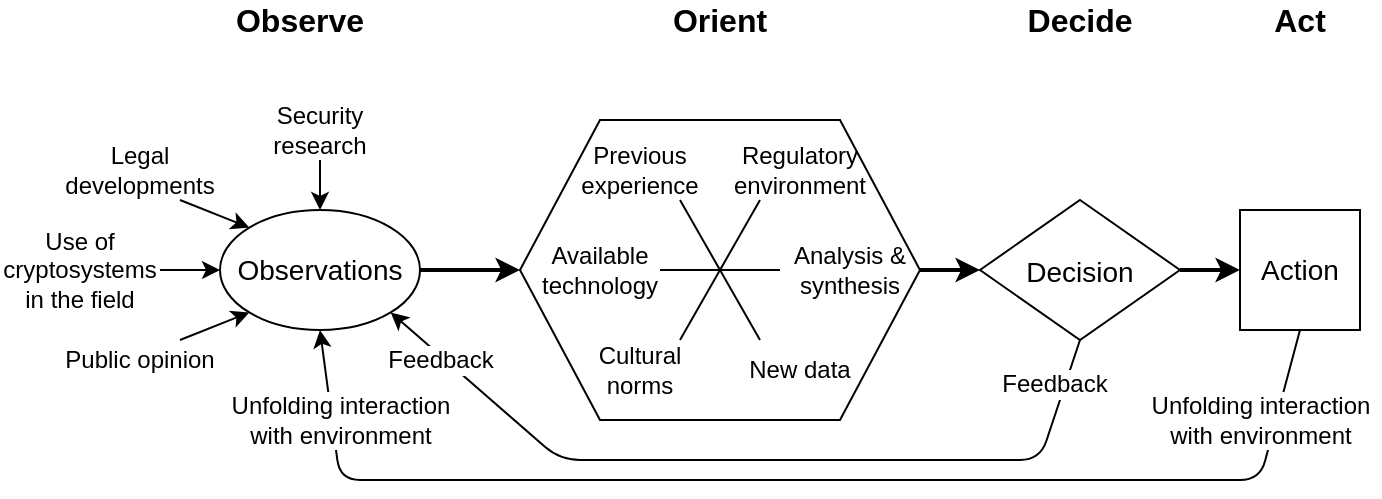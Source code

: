 <mxfile version="13.7.9" type="device"><diagram id="HVAMdCWFJP8L4cUW8Vpn" name="Page-1"><mxGraphModel dx="544" dy="288" grid="1" gridSize="10" guides="1" tooltips="1" connect="1" arrows="1" fold="1" page="1" pageScale="1" pageWidth="850" pageHeight="1100" math="0" shadow="0"><root><mxCell id="0"/><mxCell id="1" parent="0"/><mxCell id="NmX_NDQQ8Z_-BuitTcs1-1" value="Observations" style="ellipse;whiteSpace=wrap;html=1;fontSize=14;" parent="1" vertex="1"><mxGeometry x="140" y="155" width="100" height="60" as="geometry"/></mxCell><mxCell id="NmX_NDQQ8Z_-BuitTcs1-2" value="Observe" style="text;html=1;strokeColor=none;fillColor=none;align=center;verticalAlign=middle;whiteSpace=wrap;rounded=0;fontSize=16;fontStyle=1" parent="1" vertex="1"><mxGeometry x="140" y="50" width="80" height="20" as="geometry"/></mxCell><mxCell id="NmX_NDQQ8Z_-BuitTcs1-3" value="Orient" style="text;html=1;strokeColor=none;fillColor=none;align=center;verticalAlign=middle;whiteSpace=wrap;rounded=0;fontSize=16;fontStyle=1" parent="1" vertex="1"><mxGeometry x="350" y="50" width="80" height="20" as="geometry"/></mxCell><mxCell id="NmX_NDQQ8Z_-BuitTcs1-4" value="Decide" style="text;html=1;strokeColor=none;fillColor=none;align=center;verticalAlign=middle;whiteSpace=wrap;rounded=0;fontSize=16;fontStyle=1" parent="1" vertex="1"><mxGeometry x="530" y="50" width="80" height="20" as="geometry"/></mxCell><mxCell id="NmX_NDQQ8Z_-BuitTcs1-5" value="Act" style="text;html=1;strokeColor=none;fillColor=none;align=center;verticalAlign=middle;whiteSpace=wrap;rounded=0;fontSize=16;fontStyle=1" parent="1" vertex="1"><mxGeometry x="640" y="50" width="80" height="20" as="geometry"/></mxCell><mxCell id="NmX_NDQQ8Z_-BuitTcs1-11" style="edgeStyle=orthogonalEdgeStyle;rounded=0;orthogonalLoop=1;jettySize=auto;html=1;exitX=1;exitY=0.5;exitDx=0;exitDy=0;entryX=0;entryY=0.5;entryDx=0;entryDy=0;strokeWidth=2;fontSize=14;" parent="1" source="NmX_NDQQ8Z_-BuitTcs1-6" target="NmX_NDQQ8Z_-BuitTcs1-7" edge="1"><mxGeometry relative="1" as="geometry"/></mxCell><mxCell id="NmX_NDQQ8Z_-BuitTcs1-6" value="&lt;font style=&quot;font-size: 14px&quot;&gt;Decision&lt;/font&gt;" style="rhombus;whiteSpace=wrap;html=1;fontSize=16;" parent="1" vertex="1"><mxGeometry x="520" y="150" width="100" height="70" as="geometry"/></mxCell><mxCell id="NmX_NDQQ8Z_-BuitTcs1-7" value="Action" style="whiteSpace=wrap;html=1;aspect=fixed;fontSize=14;" parent="1" vertex="1"><mxGeometry x="650" y="155" width="60" height="60" as="geometry"/></mxCell><mxCell id="NmX_NDQQ8Z_-BuitTcs1-8" value="" style="shape=hexagon;perimeter=hexagonPerimeter2;whiteSpace=wrap;html=1;fixedSize=1;fontSize=14;size=40;" parent="1" vertex="1"><mxGeometry x="290" y="110" width="200" height="150" as="geometry"/></mxCell><mxCell id="NmX_NDQQ8Z_-BuitTcs1-9" value="" style="endArrow=classic;html=1;fontSize=14;exitX=1;exitY=0.5;exitDx=0;exitDy=0;entryX=0;entryY=0.5;entryDx=0;entryDy=0;strokeWidth=2;" parent="1" source="NmX_NDQQ8Z_-BuitTcs1-1" target="NmX_NDQQ8Z_-BuitTcs1-8" edge="1"><mxGeometry width="50" height="50" relative="1" as="geometry"><mxPoint x="400" y="290" as="sourcePoint"/><mxPoint x="450" y="240" as="targetPoint"/></mxGeometry></mxCell><mxCell id="NmX_NDQQ8Z_-BuitTcs1-10" value="" style="endArrow=classic;html=1;fontSize=14;exitX=1;exitY=0.5;exitDx=0;exitDy=0;entryX=0;entryY=0.5;entryDx=0;entryDy=0;strokeWidth=2;" parent="1" source="NmX_NDQQ8Z_-BuitTcs1-8" target="NmX_NDQQ8Z_-BuitTcs1-6" edge="1"><mxGeometry width="50" height="50" relative="1" as="geometry"><mxPoint x="260" y="195" as="sourcePoint"/><mxPoint x="320" y="195" as="targetPoint"/></mxGeometry></mxCell><mxCell id="NmX_NDQQ8Z_-BuitTcs1-13" value="" style="endArrow=classic;html=1;strokeWidth=1;fontSize=14;exitX=0.5;exitY=1;exitDx=0;exitDy=0;entryX=1;entryY=1;entryDx=0;entryDy=0;" parent="1" source="NmX_NDQQ8Z_-BuitTcs1-6" target="NmX_NDQQ8Z_-BuitTcs1-1" edge="1"><mxGeometry width="50" height="50" relative="1" as="geometry"><mxPoint x="190" y="350" as="sourcePoint"/><mxPoint x="240" y="300" as="targetPoint"/><Array as="points"><mxPoint x="550" y="280"/><mxPoint x="310" y="280"/></Array></mxGeometry></mxCell><mxCell id="NmX_NDQQ8Z_-BuitTcs1-38" value="Feedback" style="edgeLabel;html=1;align=center;verticalAlign=middle;resizable=0;points=[];fontSize=12;" parent="NmX_NDQQ8Z_-BuitTcs1-13" vertex="1" connectable="0"><mxGeometry x="0.849" y="1" relative="1" as="geometry"><mxPoint x="1.49" y="2.35" as="offset"/></mxGeometry></mxCell><mxCell id="NmX_NDQQ8Z_-BuitTcs1-16" value="" style="endArrow=classic;html=1;strokeWidth=1;fontSize=14;exitX=0.5;exitY=1;exitDx=0;exitDy=0;entryX=0.5;entryY=1;entryDx=0;entryDy=0;" parent="1" source="NmX_NDQQ8Z_-BuitTcs1-7" target="NmX_NDQQ8Z_-BuitTcs1-1" edge="1"><mxGeometry width="50" height="50" relative="1" as="geometry"><mxPoint x="290" y="390" as="sourcePoint"/><mxPoint x="340" y="340" as="targetPoint"/><Array as="points"><mxPoint x="660" y="290"/><mxPoint x="200" y="290"/></Array></mxGeometry></mxCell><mxCell id="NmX_NDQQ8Z_-BuitTcs1-37" value="Unfolding interaction&lt;br&gt;with environment" style="edgeLabel;html=1;align=center;verticalAlign=middle;resizable=0;points=[];fontSize=12;" parent="NmX_NDQQ8Z_-BuitTcs1-16" vertex="1" connectable="0"><mxGeometry x="0.883" y="1" relative="1" as="geometry"><mxPoint x="6.29" y="9.61" as="offset"/></mxGeometry></mxCell><mxCell id="NmX_NDQQ8Z_-BuitTcs1-19" value="Regulatory&lt;br&gt;environment" style="text;html=1;strokeColor=none;fillColor=none;align=center;verticalAlign=middle;whiteSpace=wrap;rounded=0;fontSize=12;" parent="1" vertex="1"><mxGeometry x="390" y="120" width="80" height="30" as="geometry"/></mxCell><mxCell id="NmX_NDQQ8Z_-BuitTcs1-20" value="Cultural norms" style="text;html=1;strokeColor=none;fillColor=none;align=center;verticalAlign=middle;whiteSpace=wrap;rounded=0;fontSize=12;" parent="1" vertex="1"><mxGeometry x="310" y="220" width="80" height="30" as="geometry"/></mxCell><mxCell id="NmX_NDQQ8Z_-BuitTcs1-21" value="New data" style="text;html=1;strokeColor=none;fillColor=none;align=center;verticalAlign=middle;whiteSpace=wrap;rounded=0;fontSize=12;" parent="1" vertex="1"><mxGeometry x="390" y="220" width="80" height="30" as="geometry"/></mxCell><mxCell id="NmX_NDQQ8Z_-BuitTcs1-22" value="Previous&lt;br&gt;experience" style="text;html=1;strokeColor=none;fillColor=none;align=center;verticalAlign=middle;whiteSpace=wrap;rounded=0;fontSize=12;" parent="1" vertex="1"><mxGeometry x="310" y="120" width="80" height="30" as="geometry"/></mxCell><mxCell id="NmX_NDQQ8Z_-BuitTcs1-23" value="Analysis &amp;amp; synthesis" style="text;html=1;strokeColor=none;fillColor=none;align=center;verticalAlign=middle;whiteSpace=wrap;rounded=0;fontSize=12;" parent="1" vertex="1"><mxGeometry x="420" y="170" width="70" height="30" as="geometry"/></mxCell><mxCell id="NmX_NDQQ8Z_-BuitTcs1-24" value="Available technology" style="text;html=1;strokeColor=none;fillColor=none;align=center;verticalAlign=middle;whiteSpace=wrap;rounded=0;fontSize=12;" parent="1" vertex="1"><mxGeometry x="300" y="170" width="60" height="30" as="geometry"/></mxCell><mxCell id="NmX_NDQQ8Z_-BuitTcs1-25" value="" style="endArrow=none;html=1;strokeWidth=1;fontSize=12;entryX=0.25;entryY=1;entryDx=0;entryDy=0;" parent="1" target="NmX_NDQQ8Z_-BuitTcs1-19" edge="1"><mxGeometry width="50" height="50" relative="1" as="geometry"><mxPoint x="370" y="220" as="sourcePoint"/><mxPoint x="420" y="170" as="targetPoint"/></mxGeometry></mxCell><mxCell id="NmX_NDQQ8Z_-BuitTcs1-27" value="" style="endArrow=none;html=1;strokeWidth=1;fontSize=12;entryX=0;entryY=0.5;entryDx=0;entryDy=0;exitX=1;exitY=0.5;exitDx=0;exitDy=0;" parent="1" source="NmX_NDQQ8Z_-BuitTcs1-24" target="NmX_NDQQ8Z_-BuitTcs1-23" edge="1"><mxGeometry width="50" height="50" relative="1" as="geometry"><mxPoint x="260" y="360" as="sourcePoint"/><mxPoint x="310" y="310" as="targetPoint"/></mxGeometry></mxCell><mxCell id="NmX_NDQQ8Z_-BuitTcs1-29" style="edgeStyle=orthogonalEdgeStyle;rounded=1;orthogonalLoop=1;jettySize=auto;html=1;entryX=0.5;entryY=0;entryDx=0;entryDy=0;strokeWidth=1;fontSize=12;" parent="1" source="NmX_NDQQ8Z_-BuitTcs1-28" target="NmX_NDQQ8Z_-BuitTcs1-1" edge="1"><mxGeometry relative="1" as="geometry"/></mxCell><mxCell id="NmX_NDQQ8Z_-BuitTcs1-28" value="Security research" style="text;html=1;strokeColor=none;fillColor=none;align=center;verticalAlign=middle;whiteSpace=wrap;rounded=0;fontSize=12;" parent="1" vertex="1"><mxGeometry x="150" y="100" width="80" height="30" as="geometry"/></mxCell><mxCell id="NmX_NDQQ8Z_-BuitTcs1-30" value="Legal developments" style="text;html=1;strokeColor=none;fillColor=none;align=center;verticalAlign=middle;whiteSpace=wrap;rounded=0;fontSize=12;" parent="1" vertex="1"><mxGeometry x="60" y="120" width="80" height="30" as="geometry"/></mxCell><mxCell id="NmX_NDQQ8Z_-BuitTcs1-31" value="Use of cryptosystems in the field" style="text;html=1;strokeColor=none;fillColor=none;align=center;verticalAlign=middle;whiteSpace=wrap;rounded=0;fontSize=12;" parent="1" vertex="1"><mxGeometry x="30" y="170" width="80" height="30" as="geometry"/></mxCell><mxCell id="NmX_NDQQ8Z_-BuitTcs1-32" value="Public opinion" style="text;html=1;strokeColor=none;fillColor=none;align=center;verticalAlign=middle;whiteSpace=wrap;rounded=0;fontSize=12;" parent="1" vertex="1"><mxGeometry x="60" y="220" width="80" height="20" as="geometry"/></mxCell><mxCell id="NmX_NDQQ8Z_-BuitTcs1-34" value="" style="endArrow=classic;html=1;strokeWidth=1;fontSize=12;exitX=0.75;exitY=0;exitDx=0;exitDy=0;entryX=0;entryY=1;entryDx=0;entryDy=0;" parent="1" source="NmX_NDQQ8Z_-BuitTcs1-32" target="NmX_NDQQ8Z_-BuitTcs1-1" edge="1"><mxGeometry width="50" height="50" relative="1" as="geometry"><mxPoint x="320" y="150" as="sourcePoint"/><mxPoint x="370" y="100" as="targetPoint"/></mxGeometry></mxCell><mxCell id="NmX_NDQQ8Z_-BuitTcs1-35" value="" style="endArrow=classic;html=1;strokeWidth=1;fontSize=12;exitX=1;exitY=0.5;exitDx=0;exitDy=0;entryX=0;entryY=0.5;entryDx=0;entryDy=0;" parent="1" source="NmX_NDQQ8Z_-BuitTcs1-31" target="NmX_NDQQ8Z_-BuitTcs1-1" edge="1"><mxGeometry width="50" height="50" relative="1" as="geometry"><mxPoint x="320" y="150" as="sourcePoint"/><mxPoint x="370" y="100" as="targetPoint"/></mxGeometry></mxCell><mxCell id="NmX_NDQQ8Z_-BuitTcs1-36" value="" style="endArrow=classic;html=1;strokeWidth=1;fontSize=12;exitX=0.75;exitY=1;exitDx=0;exitDy=0;entryX=0;entryY=0;entryDx=0;entryDy=0;" parent="1" source="NmX_NDQQ8Z_-BuitTcs1-30" target="NmX_NDQQ8Z_-BuitTcs1-1" edge="1"><mxGeometry width="50" height="50" relative="1" as="geometry"><mxPoint x="320" y="150" as="sourcePoint"/><mxPoint x="370" y="100" as="targetPoint"/></mxGeometry></mxCell><mxCell id="ECJYzTHfuZ3X9T6NNRA2-1" value="Feedback" style="edgeLabel;html=1;align=center;verticalAlign=middle;resizable=0;points=[];fontSize=12;" parent="1" vertex="1" connectable="0"><mxGeometry x="569.999" y="230.002" as="geometry"><mxPoint x="-13" y="12" as="offset"/></mxGeometry></mxCell><mxCell id="ECJYzTHfuZ3X9T6NNRA2-2" value="Unfolding interaction&lt;br&gt;with environment" style="edgeLabel;html=1;align=center;verticalAlign=middle;resizable=0;points=[];fontSize=12;" parent="1" vertex="1" connectable="0"><mxGeometry x="660.001" y="259.999" as="geometry"/></mxCell><mxCell id="uJ1Agdt8wBpSWOkoNgPa-1" value="" style="endArrow=none;html=1;strokeWidth=1;fontSize=12;entryX=0.75;entryY=1;entryDx=0;entryDy=0;exitX=0.25;exitY=0;exitDx=0;exitDy=0;" edge="1" parent="1" source="NmX_NDQQ8Z_-BuitTcs1-21" target="NmX_NDQQ8Z_-BuitTcs1-22"><mxGeometry width="50" height="50" relative="1" as="geometry"><mxPoint x="380" y="230" as="sourcePoint"/><mxPoint x="420" y="160" as="targetPoint"/></mxGeometry></mxCell></root></mxGraphModel></diagram></mxfile>